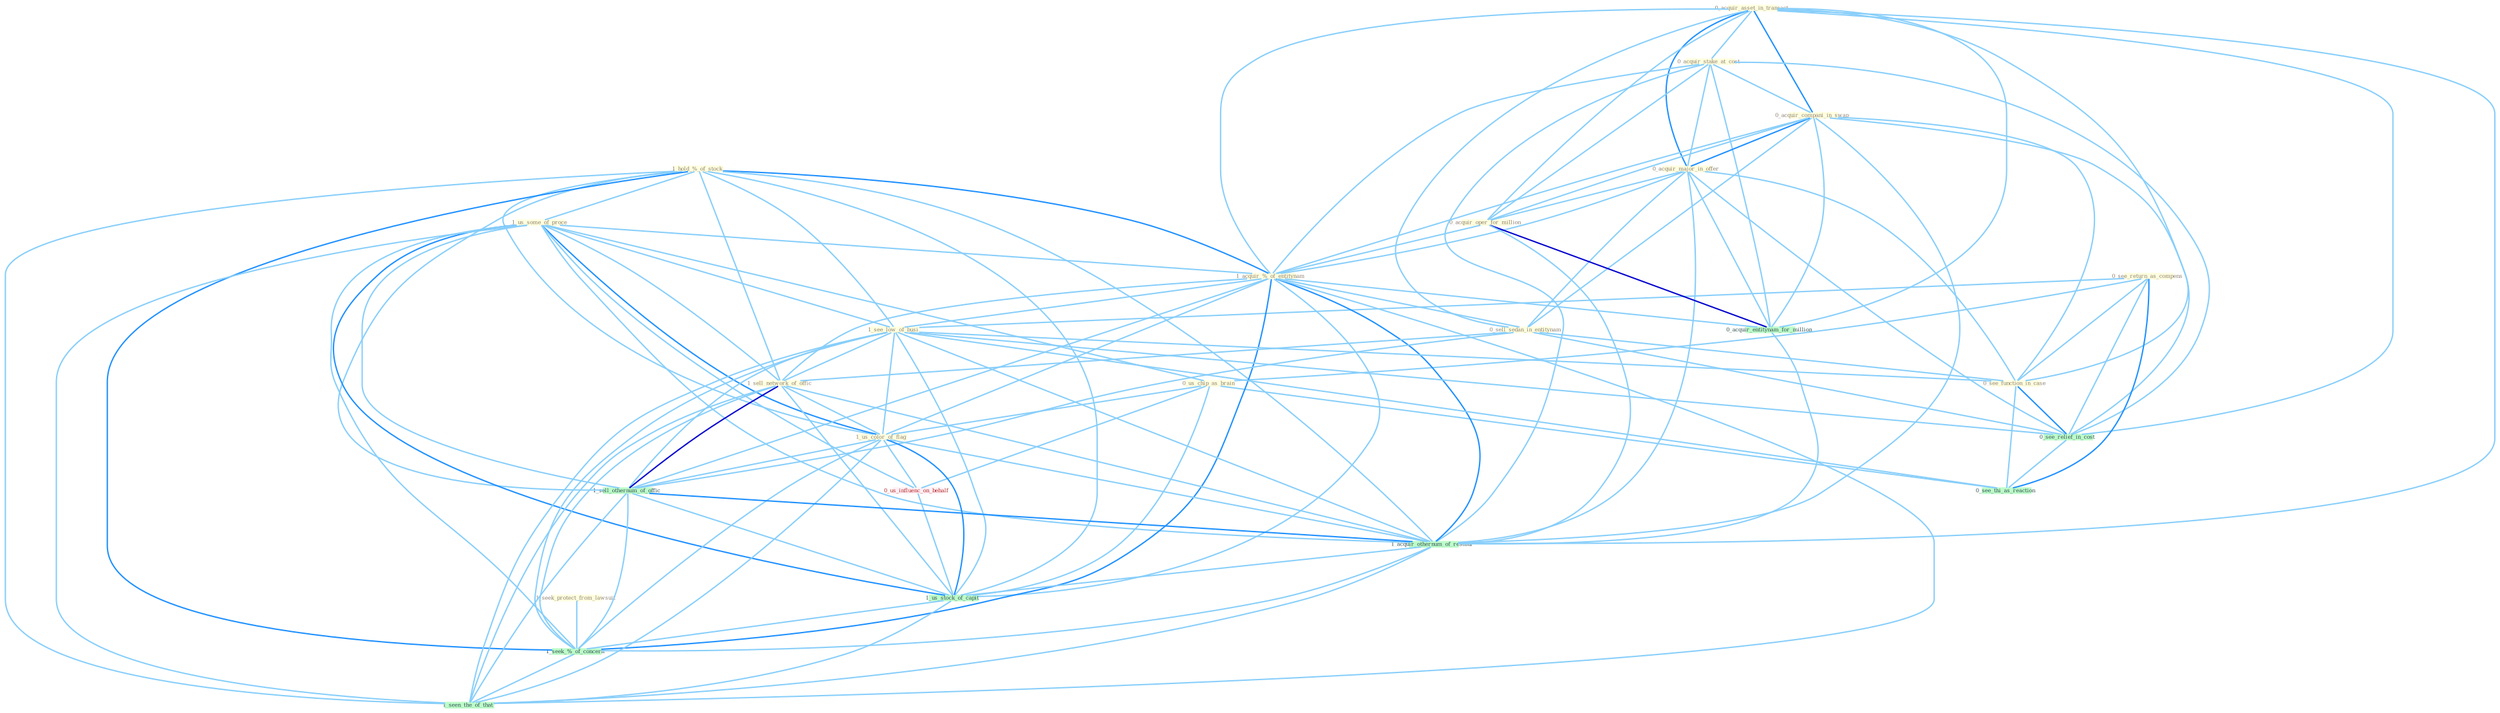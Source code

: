 Graph G{ 
    node
    [shape=polygon,style=filled,width=.5,height=.06,color="#BDFCC9",fixedsize=true,fontsize=4,
    fontcolor="#2f4f4f"];
    {node
    [color="#ffffe0", fontcolor="#8b7d6b"] "0_acquir_asset_in_transact " "0_acquir_stake_at_cost " "0_acquir_compani_in_swap " "1_hold_%_of_stock " "0_see_return_as_compens " "1_us_some_of_proce " "0_us_chip_as_brain " "0_acquir_major_in_offer " "0_acquir_oper_for_million " "1_seek_protect_from_lawsuit " "1_acquir_%_of_entitynam " "0_sell_sedan_in_entitynam " "1_see_low_of_busi " "1_sell_network_of_offic " "0_see_function_in_case " "1_us_color_of_flag "}
{node [color="#fff0f5", fontcolor="#b22222"] "0_us_influenc_on_behalf "}
edge [color="#B0E2FF"];

	"0_acquir_asset_in_transact " -- "0_acquir_stake_at_cost " [w="1", color="#87cefa" ];
	"0_acquir_asset_in_transact " -- "0_acquir_compani_in_swap " [w="2", color="#1e90ff" , len=0.8];
	"0_acquir_asset_in_transact " -- "0_acquir_major_in_offer " [w="2", color="#1e90ff" , len=0.8];
	"0_acquir_asset_in_transact " -- "0_acquir_oper_for_million " [w="1", color="#87cefa" ];
	"0_acquir_asset_in_transact " -- "1_acquir_%_of_entitynam " [w="1", color="#87cefa" ];
	"0_acquir_asset_in_transact " -- "0_sell_sedan_in_entitynam " [w="1", color="#87cefa" ];
	"0_acquir_asset_in_transact " -- "0_see_function_in_case " [w="1", color="#87cefa" ];
	"0_acquir_asset_in_transact " -- "0_acquir_entitynam_for_million " [w="1", color="#87cefa" ];
	"0_acquir_asset_in_transact " -- "0_see_relief_in_cost " [w="1", color="#87cefa" ];
	"0_acquir_asset_in_transact " -- "1_acquir_othernum_of_restaur " [w="1", color="#87cefa" ];
	"0_acquir_stake_at_cost " -- "0_acquir_compani_in_swap " [w="1", color="#87cefa" ];
	"0_acquir_stake_at_cost " -- "0_acquir_major_in_offer " [w="1", color="#87cefa" ];
	"0_acquir_stake_at_cost " -- "0_acquir_oper_for_million " [w="1", color="#87cefa" ];
	"0_acquir_stake_at_cost " -- "1_acquir_%_of_entitynam " [w="1", color="#87cefa" ];
	"0_acquir_stake_at_cost " -- "0_acquir_entitynam_for_million " [w="1", color="#87cefa" ];
	"0_acquir_stake_at_cost " -- "0_see_relief_in_cost " [w="1", color="#87cefa" ];
	"0_acquir_stake_at_cost " -- "1_acquir_othernum_of_restaur " [w="1", color="#87cefa" ];
	"0_acquir_compani_in_swap " -- "0_acquir_major_in_offer " [w="2", color="#1e90ff" , len=0.8];
	"0_acquir_compani_in_swap " -- "0_acquir_oper_for_million " [w="1", color="#87cefa" ];
	"0_acquir_compani_in_swap " -- "1_acquir_%_of_entitynam " [w="1", color="#87cefa" ];
	"0_acquir_compani_in_swap " -- "0_sell_sedan_in_entitynam " [w="1", color="#87cefa" ];
	"0_acquir_compani_in_swap " -- "0_see_function_in_case " [w="1", color="#87cefa" ];
	"0_acquir_compani_in_swap " -- "0_acquir_entitynam_for_million " [w="1", color="#87cefa" ];
	"0_acquir_compani_in_swap " -- "0_see_relief_in_cost " [w="1", color="#87cefa" ];
	"0_acquir_compani_in_swap " -- "1_acquir_othernum_of_restaur " [w="1", color="#87cefa" ];
	"1_hold_%_of_stock " -- "1_us_some_of_proce " [w="1", color="#87cefa" ];
	"1_hold_%_of_stock " -- "1_acquir_%_of_entitynam " [w="2", color="#1e90ff" , len=0.8];
	"1_hold_%_of_stock " -- "1_see_low_of_busi " [w="1", color="#87cefa" ];
	"1_hold_%_of_stock " -- "1_sell_network_of_offic " [w="1", color="#87cefa" ];
	"1_hold_%_of_stock " -- "1_us_color_of_flag " [w="1", color="#87cefa" ];
	"1_hold_%_of_stock " -- "1_sell_othernum_of_offic " [w="1", color="#87cefa" ];
	"1_hold_%_of_stock " -- "1_acquir_othernum_of_restaur " [w="1", color="#87cefa" ];
	"1_hold_%_of_stock " -- "1_us_stock_of_capit " [w="1", color="#87cefa" ];
	"1_hold_%_of_stock " -- "1_seek_%_of_concern " [w="2", color="#1e90ff" , len=0.8];
	"1_hold_%_of_stock " -- "1_seen_the_of_that " [w="1", color="#87cefa" ];
	"0_see_return_as_compens " -- "0_us_chip_as_brain " [w="1", color="#87cefa" ];
	"0_see_return_as_compens " -- "1_see_low_of_busi " [w="1", color="#87cefa" ];
	"0_see_return_as_compens " -- "0_see_function_in_case " [w="1", color="#87cefa" ];
	"0_see_return_as_compens " -- "0_see_relief_in_cost " [w="1", color="#87cefa" ];
	"0_see_return_as_compens " -- "0_see_thi_as_reaction " [w="2", color="#1e90ff" , len=0.8];
	"1_us_some_of_proce " -- "0_us_chip_as_brain " [w="1", color="#87cefa" ];
	"1_us_some_of_proce " -- "1_acquir_%_of_entitynam " [w="1", color="#87cefa" ];
	"1_us_some_of_proce " -- "1_see_low_of_busi " [w="1", color="#87cefa" ];
	"1_us_some_of_proce " -- "1_sell_network_of_offic " [w="1", color="#87cefa" ];
	"1_us_some_of_proce " -- "1_us_color_of_flag " [w="2", color="#1e90ff" , len=0.8];
	"1_us_some_of_proce " -- "1_sell_othernum_of_offic " [w="1", color="#87cefa" ];
	"1_us_some_of_proce " -- "0_us_influenc_on_behalf " [w="1", color="#87cefa" ];
	"1_us_some_of_proce " -- "1_acquir_othernum_of_restaur " [w="1", color="#87cefa" ];
	"1_us_some_of_proce " -- "1_us_stock_of_capit " [w="2", color="#1e90ff" , len=0.8];
	"1_us_some_of_proce " -- "1_seek_%_of_concern " [w="1", color="#87cefa" ];
	"1_us_some_of_proce " -- "1_seen_the_of_that " [w="1", color="#87cefa" ];
	"0_us_chip_as_brain " -- "1_us_color_of_flag " [w="1", color="#87cefa" ];
	"0_us_chip_as_brain " -- "0_us_influenc_on_behalf " [w="1", color="#87cefa" ];
	"0_us_chip_as_brain " -- "0_see_thi_as_reaction " [w="1", color="#87cefa" ];
	"0_us_chip_as_brain " -- "1_us_stock_of_capit " [w="1", color="#87cefa" ];
	"0_acquir_major_in_offer " -- "0_acquir_oper_for_million " [w="1", color="#87cefa" ];
	"0_acquir_major_in_offer " -- "1_acquir_%_of_entitynam " [w="1", color="#87cefa" ];
	"0_acquir_major_in_offer " -- "0_sell_sedan_in_entitynam " [w="1", color="#87cefa" ];
	"0_acquir_major_in_offer " -- "0_see_function_in_case " [w="1", color="#87cefa" ];
	"0_acquir_major_in_offer " -- "0_acquir_entitynam_for_million " [w="1", color="#87cefa" ];
	"0_acquir_major_in_offer " -- "0_see_relief_in_cost " [w="1", color="#87cefa" ];
	"0_acquir_major_in_offer " -- "1_acquir_othernum_of_restaur " [w="1", color="#87cefa" ];
	"0_acquir_oper_for_million " -- "1_acquir_%_of_entitynam " [w="1", color="#87cefa" ];
	"0_acquir_oper_for_million " -- "0_acquir_entitynam_for_million " [w="3", color="#0000cd" , len=0.6];
	"0_acquir_oper_for_million " -- "1_acquir_othernum_of_restaur " [w="1", color="#87cefa" ];
	"1_seek_protect_from_lawsuit " -- "1_seek_%_of_concern " [w="1", color="#87cefa" ];
	"1_acquir_%_of_entitynam " -- "0_sell_sedan_in_entitynam " [w="1", color="#87cefa" ];
	"1_acquir_%_of_entitynam " -- "1_see_low_of_busi " [w="1", color="#87cefa" ];
	"1_acquir_%_of_entitynam " -- "1_sell_network_of_offic " [w="1", color="#87cefa" ];
	"1_acquir_%_of_entitynam " -- "1_us_color_of_flag " [w="1", color="#87cefa" ];
	"1_acquir_%_of_entitynam " -- "0_acquir_entitynam_for_million " [w="1", color="#87cefa" ];
	"1_acquir_%_of_entitynam " -- "1_sell_othernum_of_offic " [w="1", color="#87cefa" ];
	"1_acquir_%_of_entitynam " -- "1_acquir_othernum_of_restaur " [w="2", color="#1e90ff" , len=0.8];
	"1_acquir_%_of_entitynam " -- "1_us_stock_of_capit " [w="1", color="#87cefa" ];
	"1_acquir_%_of_entitynam " -- "1_seek_%_of_concern " [w="2", color="#1e90ff" , len=0.8];
	"1_acquir_%_of_entitynam " -- "1_seen_the_of_that " [w="1", color="#87cefa" ];
	"0_sell_sedan_in_entitynam " -- "1_sell_network_of_offic " [w="1", color="#87cefa" ];
	"0_sell_sedan_in_entitynam " -- "0_see_function_in_case " [w="1", color="#87cefa" ];
	"0_sell_sedan_in_entitynam " -- "1_sell_othernum_of_offic " [w="1", color="#87cefa" ];
	"0_sell_sedan_in_entitynam " -- "0_see_relief_in_cost " [w="1", color="#87cefa" ];
	"1_see_low_of_busi " -- "1_sell_network_of_offic " [w="1", color="#87cefa" ];
	"1_see_low_of_busi " -- "0_see_function_in_case " [w="1", color="#87cefa" ];
	"1_see_low_of_busi " -- "1_us_color_of_flag " [w="1", color="#87cefa" ];
	"1_see_low_of_busi " -- "1_sell_othernum_of_offic " [w="1", color="#87cefa" ];
	"1_see_low_of_busi " -- "0_see_relief_in_cost " [w="1", color="#87cefa" ];
	"1_see_low_of_busi " -- "0_see_thi_as_reaction " [w="1", color="#87cefa" ];
	"1_see_low_of_busi " -- "1_acquir_othernum_of_restaur " [w="1", color="#87cefa" ];
	"1_see_low_of_busi " -- "1_us_stock_of_capit " [w="1", color="#87cefa" ];
	"1_see_low_of_busi " -- "1_seek_%_of_concern " [w="1", color="#87cefa" ];
	"1_see_low_of_busi " -- "1_seen_the_of_that " [w="1", color="#87cefa" ];
	"1_sell_network_of_offic " -- "1_us_color_of_flag " [w="1", color="#87cefa" ];
	"1_sell_network_of_offic " -- "1_sell_othernum_of_offic " [w="3", color="#0000cd" , len=0.6];
	"1_sell_network_of_offic " -- "1_acquir_othernum_of_restaur " [w="1", color="#87cefa" ];
	"1_sell_network_of_offic " -- "1_us_stock_of_capit " [w="1", color="#87cefa" ];
	"1_sell_network_of_offic " -- "1_seek_%_of_concern " [w="1", color="#87cefa" ];
	"1_sell_network_of_offic " -- "1_seen_the_of_that " [w="1", color="#87cefa" ];
	"0_see_function_in_case " -- "0_see_relief_in_cost " [w="2", color="#1e90ff" , len=0.8];
	"0_see_function_in_case " -- "0_see_thi_as_reaction " [w="1", color="#87cefa" ];
	"1_us_color_of_flag " -- "1_sell_othernum_of_offic " [w="1", color="#87cefa" ];
	"1_us_color_of_flag " -- "0_us_influenc_on_behalf " [w="1", color="#87cefa" ];
	"1_us_color_of_flag " -- "1_acquir_othernum_of_restaur " [w="1", color="#87cefa" ];
	"1_us_color_of_flag " -- "1_us_stock_of_capit " [w="2", color="#1e90ff" , len=0.8];
	"1_us_color_of_flag " -- "1_seek_%_of_concern " [w="1", color="#87cefa" ];
	"1_us_color_of_flag " -- "1_seen_the_of_that " [w="1", color="#87cefa" ];
	"0_acquir_entitynam_for_million " -- "1_acquir_othernum_of_restaur " [w="1", color="#87cefa" ];
	"1_sell_othernum_of_offic " -- "1_acquir_othernum_of_restaur " [w="2", color="#1e90ff" , len=0.8];
	"1_sell_othernum_of_offic " -- "1_us_stock_of_capit " [w="1", color="#87cefa" ];
	"1_sell_othernum_of_offic " -- "1_seek_%_of_concern " [w="1", color="#87cefa" ];
	"1_sell_othernum_of_offic " -- "1_seen_the_of_that " [w="1", color="#87cefa" ];
	"0_us_influenc_on_behalf " -- "1_us_stock_of_capit " [w="1", color="#87cefa" ];
	"0_see_relief_in_cost " -- "0_see_thi_as_reaction " [w="1", color="#87cefa" ];
	"1_acquir_othernum_of_restaur " -- "1_us_stock_of_capit " [w="1", color="#87cefa" ];
	"1_acquir_othernum_of_restaur " -- "1_seek_%_of_concern " [w="1", color="#87cefa" ];
	"1_acquir_othernum_of_restaur " -- "1_seen_the_of_that " [w="1", color="#87cefa" ];
	"1_us_stock_of_capit " -- "1_seek_%_of_concern " [w="1", color="#87cefa" ];
	"1_us_stock_of_capit " -- "1_seen_the_of_that " [w="1", color="#87cefa" ];
	"1_seek_%_of_concern " -- "1_seen_the_of_that " [w="1", color="#87cefa" ];
}